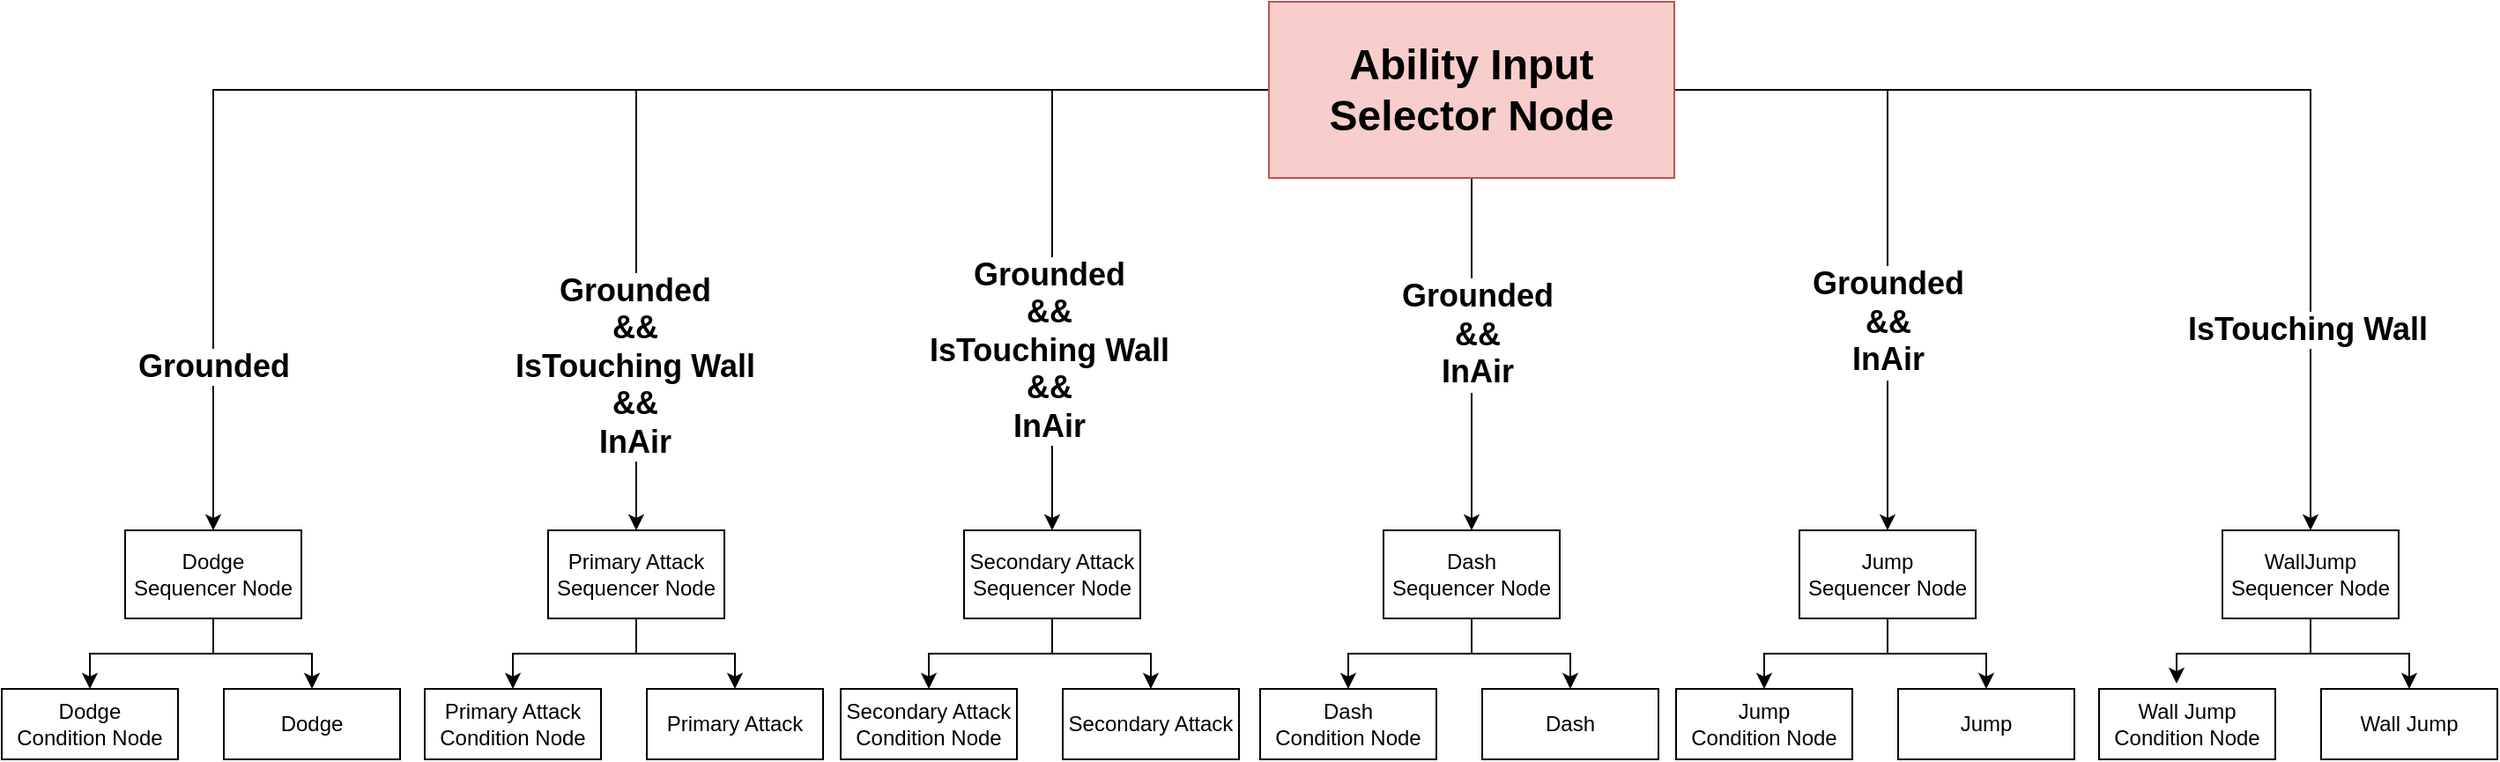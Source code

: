 <mxfile version="22.1.2" type="device">
  <diagram name="第 1 页" id="BaFM6djd5I_EMZOGuvNs">
    <mxGraphModel dx="2668" dy="765" grid="1" gridSize="10" guides="1" tooltips="1" connect="1" arrows="1" fold="1" page="1" pageScale="1" pageWidth="827" pageHeight="1169" math="0" shadow="0">
      <root>
        <mxCell id="0" />
        <mxCell id="1" parent="0" />
        <mxCell id="UWJKWEuTwi-6ReWFImr1-20" style="edgeStyle=orthogonalEdgeStyle;rounded=0;orthogonalLoop=1;jettySize=auto;html=1;" parent="1" edge="1">
          <mxGeometry relative="1" as="geometry">
            <mxPoint x="430" y="160" as="sourcePoint" />
          </mxGeometry>
        </mxCell>
        <mxCell id="UWJKWEuTwi-6ReWFImr1-21" style="edgeStyle=orthogonalEdgeStyle;rounded=0;orthogonalLoop=1;jettySize=auto;html=1;entryX=0.5;entryY=0;entryDx=0;entryDy=0;" parent="1" edge="1">
          <mxGeometry relative="1" as="geometry">
            <mxPoint x="370" y="240" as="sourcePoint" />
          </mxGeometry>
        </mxCell>
        <mxCell id="UWJKWEuTwi-6ReWFImr1-22" style="edgeStyle=orthogonalEdgeStyle;rounded=0;orthogonalLoop=1;jettySize=auto;html=1;entryX=0.5;entryY=0;entryDx=0;entryDy=0;" parent="1" edge="1">
          <mxGeometry relative="1" as="geometry">
            <mxPoint x="370" y="240" as="sourcePoint" />
          </mxGeometry>
        </mxCell>
        <mxCell id="UWJKWEuTwi-6ReWFImr1-23" style="edgeStyle=orthogonalEdgeStyle;rounded=0;orthogonalLoop=1;jettySize=auto;html=1;" parent="1" edge="1">
          <mxGeometry relative="1" as="geometry">
            <mxPoint x="430" y="270" as="sourcePoint" />
          </mxGeometry>
        </mxCell>
        <mxCell id="UWJKWEuTwi-6ReWFImr1-25" style="edgeStyle=orthogonalEdgeStyle;rounded=0;orthogonalLoop=1;jettySize=auto;html=1;entryX=0.5;entryY=0;entryDx=0;entryDy=0;" parent="1" edge="1">
          <mxGeometry relative="1" as="geometry">
            <mxPoint x="490" y="240" as="sourcePoint" />
          </mxGeometry>
        </mxCell>
        <mxCell id="UWJKWEuTwi-6ReWFImr1-29" style="edgeStyle=orthogonalEdgeStyle;rounded=0;orthogonalLoop=1;jettySize=auto;html=1;entryX=0.5;entryY=0;entryDx=0;entryDy=0;" parent="1" edge="1">
          <mxGeometry relative="1" as="geometry">
            <mxPoint x="110" y="380" as="sourcePoint" />
          </mxGeometry>
        </mxCell>
        <mxCell id="UWJKWEuTwi-6ReWFImr1-30" style="edgeStyle=orthogonalEdgeStyle;rounded=0;orthogonalLoop=1;jettySize=auto;html=1;entryX=0.5;entryY=0;entryDx=0;entryDy=0;" parent="1" edge="1">
          <mxGeometry relative="1" as="geometry">
            <mxPoint x="270" y="380" as="sourcePoint" />
          </mxGeometry>
        </mxCell>
        <mxCell id="UWJKWEuTwi-6ReWFImr1-31" style="edgeStyle=orthogonalEdgeStyle;rounded=0;orthogonalLoop=1;jettySize=auto;html=1;entryX=0.5;entryY=0;entryDx=0;entryDy=0;" parent="1" edge="1">
          <mxGeometry relative="1" as="geometry">
            <mxPoint x="430" y="380" as="sourcePoint" />
          </mxGeometry>
        </mxCell>
        <mxCell id="UWJKWEuTwi-6ReWFImr1-26" style="edgeStyle=orthogonalEdgeStyle;rounded=0;orthogonalLoop=1;jettySize=auto;html=1;entryX=0.5;entryY=0;entryDx=0;entryDy=0;" parent="1" edge="1">
          <mxGeometry relative="1" as="geometry">
            <mxPoint x="600" y="380" as="sourcePoint" />
          </mxGeometry>
        </mxCell>
        <mxCell id="UWJKWEuTwi-6ReWFImr1-27" style="edgeStyle=orthogonalEdgeStyle;rounded=0;orthogonalLoop=1;jettySize=auto;html=1;entryX=0.5;entryY=0;entryDx=0;entryDy=0;" parent="1" edge="1">
          <mxGeometry relative="1" as="geometry">
            <mxPoint x="600" y="480" as="sourcePoint" />
          </mxGeometry>
        </mxCell>
        <mxCell id="UWJKWEuTwi-6ReWFImr1-32" style="edgeStyle=orthogonalEdgeStyle;rounded=0;orthogonalLoop=1;jettySize=auto;html=1;entryX=0.5;entryY=0;entryDx=0;entryDy=0;" parent="1" edge="1">
          <mxGeometry relative="1" as="geometry">
            <mxPoint x="760" y="380" as="sourcePoint" />
          </mxGeometry>
        </mxCell>
        <mxCell id="UWJKWEuTwi-6ReWFImr1-24" style="edgeStyle=orthogonalEdgeStyle;rounded=0;orthogonalLoop=1;jettySize=auto;html=1;entryX=0.575;entryY=-0.017;entryDx=0;entryDy=0;entryPerimeter=0;" parent="1" edge="1">
          <mxGeometry relative="1" as="geometry">
            <mxPoint x="490" y="240" as="sourcePoint" />
          </mxGeometry>
        </mxCell>
        <mxCell id="UWJKWEuTwi-6ReWFImr1-28" style="edgeStyle=orthogonalEdgeStyle;rounded=0;orthogonalLoop=1;jettySize=auto;html=1;entryX=0.592;entryY=0.033;entryDx=0;entryDy=0;entryPerimeter=0;" parent="1" edge="1">
          <mxGeometry relative="1" as="geometry">
            <mxPoint x="600" y="480" as="sourcePoint" />
          </mxGeometry>
        </mxCell>
        <mxCell id="tqQuCS63X9t89re3u7tg-20" style="edgeStyle=orthogonalEdgeStyle;rounded=0;orthogonalLoop=1;jettySize=auto;html=1;entryX=0.5;entryY=0;entryDx=0;entryDy=0;" parent="1" source="tqQuCS63X9t89re3u7tg-1" target="tqQuCS63X9t89re3u7tg-3" edge="1">
          <mxGeometry relative="1" as="geometry" />
        </mxCell>
        <mxCell id="tqQuCS63X9t89re3u7tg-27" value="Grounded&lt;br style=&quot;font-size: 18px;&quot;&gt;&amp;amp;&amp;amp;&lt;br style=&quot;font-size: 18px;&quot;&gt;IsTouching Wall&lt;br style=&quot;font-size: 18px;&quot;&gt;&amp;amp;&amp;amp;&lt;br style=&quot;font-size: 18px;&quot;&gt;InAir" style="edgeLabel;html=1;align=center;verticalAlign=middle;resizable=0;points=[];fontStyle=1;fontSize=18;" parent="tqQuCS63X9t89re3u7tg-20" vertex="1" connectable="0">
          <mxGeometry x="0.695" y="-1" relative="1" as="geometry">
            <mxPoint as="offset" />
          </mxGeometry>
        </mxCell>
        <mxCell id="tqQuCS63X9t89re3u7tg-21" style="edgeStyle=orthogonalEdgeStyle;rounded=0;orthogonalLoop=1;jettySize=auto;html=1;entryX=0.5;entryY=0;entryDx=0;entryDy=0;" parent="1" source="tqQuCS63X9t89re3u7tg-1" target="tqQuCS63X9t89re3u7tg-6" edge="1">
          <mxGeometry relative="1" as="geometry" />
        </mxCell>
        <mxCell id="tqQuCS63X9t89re3u7tg-28" value="Grounded&lt;br style=&quot;border-color: var(--border-color); font-size: 18px;&quot;&gt;&lt;span style=&quot;font-size: 18px;&quot;&gt;&amp;amp;&amp;amp;&lt;/span&gt;&lt;br style=&quot;border-color: var(--border-color); font-size: 18px;&quot;&gt;&lt;span style=&quot;font-size: 18px;&quot;&gt;IsTouching Wall&lt;/span&gt;&lt;br style=&quot;border-color: var(--border-color); font-size: 18px;&quot;&gt;&lt;span style=&quot;font-size: 18px;&quot;&gt;&amp;amp;&amp;amp;&lt;/span&gt;&lt;br style=&quot;border-color: var(--border-color); font-size: 18px;&quot;&gt;&lt;span style=&quot;font-size: 18px;&quot;&gt;InAir&lt;/span&gt;" style="edgeLabel;html=1;align=center;verticalAlign=middle;resizable=0;points=[];fontSize=18;fontStyle=1" parent="tqQuCS63X9t89re3u7tg-21" vertex="1" connectable="0">
          <mxGeometry x="0.45" y="-2" relative="1" as="geometry">
            <mxPoint as="offset" />
          </mxGeometry>
        </mxCell>
        <mxCell id="tqQuCS63X9t89re3u7tg-22" style="edgeStyle=orthogonalEdgeStyle;rounded=0;orthogonalLoop=1;jettySize=auto;html=1;entryX=0.5;entryY=0;entryDx=0;entryDy=0;" parent="1" source="tqQuCS63X9t89re3u7tg-1" target="tqQuCS63X9t89re3u7tg-9" edge="1">
          <mxGeometry relative="1" as="geometry" />
        </mxCell>
        <mxCell id="tqQuCS63X9t89re3u7tg-29" value="Grounded&lt;br&gt;&amp;amp;&amp;amp;&lt;br&gt;InAir" style="edgeLabel;html=1;align=center;verticalAlign=middle;resizable=0;points=[];fontStyle=1;fontSize=18;" parent="tqQuCS63X9t89re3u7tg-22" vertex="1" connectable="0">
          <mxGeometry x="-0.11" y="3" relative="1" as="geometry">
            <mxPoint as="offset" />
          </mxGeometry>
        </mxCell>
        <mxCell id="tqQuCS63X9t89re3u7tg-23" style="edgeStyle=orthogonalEdgeStyle;rounded=0;orthogonalLoop=1;jettySize=auto;html=1;entryX=0.5;entryY=0;entryDx=0;entryDy=0;" parent="1" source="tqQuCS63X9t89re3u7tg-1" target="tqQuCS63X9t89re3u7tg-12" edge="1">
          <mxGeometry relative="1" as="geometry" />
        </mxCell>
        <mxCell id="tqQuCS63X9t89re3u7tg-30" value="Grounded&lt;br style=&quot;font-size: 18px;&quot;&gt;&amp;amp;&amp;amp;&lt;br style=&quot;font-size: 18px;&quot;&gt;InAir" style="edgeLabel;html=1;align=center;verticalAlign=middle;resizable=0;points=[];fontStyle=1;fontSize=18;" parent="tqQuCS63X9t89re3u7tg-23" vertex="1" connectable="0">
          <mxGeometry x="0.361" relative="1" as="geometry">
            <mxPoint as="offset" />
          </mxGeometry>
        </mxCell>
        <mxCell id="tqQuCS63X9t89re3u7tg-24" style="edgeStyle=orthogonalEdgeStyle;rounded=0;orthogonalLoop=1;jettySize=auto;html=1;entryX=0.5;entryY=0;entryDx=0;entryDy=0;" parent="1" source="tqQuCS63X9t89re3u7tg-1" target="tqQuCS63X9t89re3u7tg-15" edge="1">
          <mxGeometry relative="1" as="geometry" />
        </mxCell>
        <mxCell id="tqQuCS63X9t89re3u7tg-31" value="IsTouching Wall" style="edgeLabel;html=1;align=center;verticalAlign=middle;resizable=0;points=[];fontStyle=1;fontSize=18;" parent="tqQuCS63X9t89re3u7tg-24" vertex="1" connectable="0">
          <mxGeometry x="0.622" y="-2" relative="1" as="geometry">
            <mxPoint y="1" as="offset" />
          </mxGeometry>
        </mxCell>
        <mxCell id="tqQuCS63X9t89re3u7tg-25" style="edgeStyle=orthogonalEdgeStyle;rounded=0;orthogonalLoop=1;jettySize=auto;html=1;entryX=0.5;entryY=0;entryDx=0;entryDy=0;" parent="1" source="tqQuCS63X9t89re3u7tg-1" target="tqQuCS63X9t89re3u7tg-18" edge="1">
          <mxGeometry relative="1" as="geometry" />
        </mxCell>
        <mxCell id="tqQuCS63X9t89re3u7tg-26" value="Grounded" style="edgeLabel;html=1;align=center;verticalAlign=middle;resizable=0;points=[];fontStyle=1;fontSize=18;" parent="tqQuCS63X9t89re3u7tg-25" vertex="1" connectable="0">
          <mxGeometry x="0.781" relative="1" as="geometry">
            <mxPoint as="offset" />
          </mxGeometry>
        </mxCell>
        <mxCell id="tqQuCS63X9t89re3u7tg-1" value="Ability Input&lt;br style=&quot;font-size: 24px;&quot;&gt;Selector Node" style="rounded=0;whiteSpace=wrap;html=1;fillColor=#f8cecc;strokeColor=#b85450;fontSize=24;fontStyle=1" parent="1" vertex="1">
          <mxGeometry x="-831" y="160" width="230" height="100" as="geometry" />
        </mxCell>
        <mxCell id="tqQuCS63X9t89re3u7tg-2" value="Primary Attack" style="rounded=0;whiteSpace=wrap;html=1;" parent="1" vertex="1">
          <mxGeometry x="-1184" y="550" width="100" height="40" as="geometry" />
        </mxCell>
        <mxCell id="tqQuCS63X9t89re3u7tg-34" style="edgeStyle=orthogonalEdgeStyle;rounded=0;orthogonalLoop=1;jettySize=auto;html=1;entryX=0.5;entryY=0;entryDx=0;entryDy=0;" parent="1" source="tqQuCS63X9t89re3u7tg-3" target="tqQuCS63X9t89re3u7tg-4" edge="1">
          <mxGeometry relative="1" as="geometry" />
        </mxCell>
        <mxCell id="tqQuCS63X9t89re3u7tg-35" style="edgeStyle=orthogonalEdgeStyle;rounded=0;orthogonalLoop=1;jettySize=auto;html=1;entryX=0.5;entryY=0;entryDx=0;entryDy=0;" parent="1" source="tqQuCS63X9t89re3u7tg-3" target="tqQuCS63X9t89re3u7tg-2" edge="1">
          <mxGeometry relative="1" as="geometry" />
        </mxCell>
        <mxCell id="tqQuCS63X9t89re3u7tg-3" value="Primary Attack&lt;br&gt;Sequencer Node" style="rounded=0;whiteSpace=wrap;html=1;" parent="1" vertex="1">
          <mxGeometry x="-1240" y="460" width="100" height="50" as="geometry" />
        </mxCell>
        <mxCell id="tqQuCS63X9t89re3u7tg-4" value="Primary Attack&lt;br&gt;Condition Node" style="rounded=0;whiteSpace=wrap;html=1;" parent="1" vertex="1">
          <mxGeometry x="-1310" y="550" width="100" height="40" as="geometry" />
        </mxCell>
        <mxCell id="tqQuCS63X9t89re3u7tg-5" value="Secondary Attack" style="rounded=0;whiteSpace=wrap;html=1;" parent="1" vertex="1">
          <mxGeometry x="-948" y="550" width="100" height="40" as="geometry" />
        </mxCell>
        <mxCell id="tqQuCS63X9t89re3u7tg-36" style="edgeStyle=orthogonalEdgeStyle;rounded=0;orthogonalLoop=1;jettySize=auto;html=1;" parent="1" source="tqQuCS63X9t89re3u7tg-6" target="tqQuCS63X9t89re3u7tg-7" edge="1">
          <mxGeometry relative="1" as="geometry" />
        </mxCell>
        <mxCell id="tqQuCS63X9t89re3u7tg-37" style="edgeStyle=orthogonalEdgeStyle;rounded=0;orthogonalLoop=1;jettySize=auto;html=1;entryX=0.5;entryY=0;entryDx=0;entryDy=0;" parent="1" source="tqQuCS63X9t89re3u7tg-6" target="tqQuCS63X9t89re3u7tg-5" edge="1">
          <mxGeometry relative="1" as="geometry" />
        </mxCell>
        <mxCell id="tqQuCS63X9t89re3u7tg-6" value="Secondary Attack&lt;br&gt;Sequencer Node" style="rounded=0;whiteSpace=wrap;html=1;" parent="1" vertex="1">
          <mxGeometry x="-1004" y="460" width="100" height="50" as="geometry" />
        </mxCell>
        <mxCell id="tqQuCS63X9t89re3u7tg-7" value="Secondary Attack&lt;br&gt;Condition Node" style="rounded=0;whiteSpace=wrap;html=1;" parent="1" vertex="1">
          <mxGeometry x="-1074" y="550" width="100" height="40" as="geometry" />
        </mxCell>
        <mxCell id="tqQuCS63X9t89re3u7tg-8" value="Dash" style="rounded=0;whiteSpace=wrap;html=1;" parent="1" vertex="1">
          <mxGeometry x="-710" y="550" width="100" height="40" as="geometry" />
        </mxCell>
        <mxCell id="tqQuCS63X9t89re3u7tg-38" style="edgeStyle=orthogonalEdgeStyle;rounded=0;orthogonalLoop=1;jettySize=auto;html=1;entryX=0.5;entryY=0;entryDx=0;entryDy=0;" parent="1" source="tqQuCS63X9t89re3u7tg-9" target="tqQuCS63X9t89re3u7tg-10" edge="1">
          <mxGeometry relative="1" as="geometry" />
        </mxCell>
        <mxCell id="tqQuCS63X9t89re3u7tg-39" style="edgeStyle=orthogonalEdgeStyle;rounded=0;orthogonalLoop=1;jettySize=auto;html=1;entryX=0.5;entryY=0;entryDx=0;entryDy=0;" parent="1" source="tqQuCS63X9t89re3u7tg-9" target="tqQuCS63X9t89re3u7tg-8" edge="1">
          <mxGeometry relative="1" as="geometry" />
        </mxCell>
        <mxCell id="tqQuCS63X9t89re3u7tg-9" value="Dash&lt;br&gt;Sequencer Node" style="rounded=0;whiteSpace=wrap;html=1;" parent="1" vertex="1">
          <mxGeometry x="-766" y="460" width="100" height="50" as="geometry" />
        </mxCell>
        <mxCell id="tqQuCS63X9t89re3u7tg-10" value="Dash&lt;br&gt;Condition Node" style="rounded=0;whiteSpace=wrap;html=1;" parent="1" vertex="1">
          <mxGeometry x="-836" y="550" width="100" height="40" as="geometry" />
        </mxCell>
        <mxCell id="tqQuCS63X9t89re3u7tg-11" value="Jump" style="rounded=0;whiteSpace=wrap;html=1;" parent="1" vertex="1">
          <mxGeometry x="-474" y="550" width="100" height="40" as="geometry" />
        </mxCell>
        <mxCell id="tqQuCS63X9t89re3u7tg-40" style="edgeStyle=orthogonalEdgeStyle;rounded=0;orthogonalLoop=1;jettySize=auto;html=1;entryX=0.5;entryY=0;entryDx=0;entryDy=0;" parent="1" source="tqQuCS63X9t89re3u7tg-12" target="tqQuCS63X9t89re3u7tg-13" edge="1">
          <mxGeometry relative="1" as="geometry" />
        </mxCell>
        <mxCell id="tqQuCS63X9t89re3u7tg-41" style="edgeStyle=orthogonalEdgeStyle;rounded=0;orthogonalLoop=1;jettySize=auto;html=1;entryX=0.5;entryY=0;entryDx=0;entryDy=0;" parent="1" source="tqQuCS63X9t89re3u7tg-12" target="tqQuCS63X9t89re3u7tg-11" edge="1">
          <mxGeometry relative="1" as="geometry" />
        </mxCell>
        <mxCell id="tqQuCS63X9t89re3u7tg-12" value="Jump&lt;br&gt;Sequencer Node" style="rounded=0;whiteSpace=wrap;html=1;" parent="1" vertex="1">
          <mxGeometry x="-530" y="460" width="100" height="50" as="geometry" />
        </mxCell>
        <mxCell id="tqQuCS63X9t89re3u7tg-13" value="Jump&lt;br&gt;Condition Node" style="rounded=0;whiteSpace=wrap;html=1;" parent="1" vertex="1">
          <mxGeometry x="-600" y="550" width="100" height="40" as="geometry" />
        </mxCell>
        <mxCell id="tqQuCS63X9t89re3u7tg-14" value="Wall Jump" style="rounded=0;whiteSpace=wrap;html=1;" parent="1" vertex="1">
          <mxGeometry x="-234" y="550" width="100" height="40" as="geometry" />
        </mxCell>
        <mxCell id="tqQuCS63X9t89re3u7tg-43" style="edgeStyle=orthogonalEdgeStyle;rounded=0;orthogonalLoop=1;jettySize=auto;html=1;entryX=0.5;entryY=0;entryDx=0;entryDy=0;" parent="1" source="tqQuCS63X9t89re3u7tg-15" target="tqQuCS63X9t89re3u7tg-14" edge="1">
          <mxGeometry relative="1" as="geometry" />
        </mxCell>
        <mxCell id="tqQuCS63X9t89re3u7tg-15" value="WallJump&lt;br&gt;Sequencer Node" style="rounded=0;whiteSpace=wrap;html=1;" parent="1" vertex="1">
          <mxGeometry x="-290" y="460" width="100" height="50" as="geometry" />
        </mxCell>
        <mxCell id="tqQuCS63X9t89re3u7tg-16" value="Wall Jump&lt;br&gt;Condition Node" style="rounded=0;whiteSpace=wrap;html=1;" parent="1" vertex="1">
          <mxGeometry x="-360" y="550" width="100" height="40" as="geometry" />
        </mxCell>
        <mxCell id="tqQuCS63X9t89re3u7tg-17" value="Dodge" style="rounded=0;whiteSpace=wrap;html=1;" parent="1" vertex="1">
          <mxGeometry x="-1424" y="550" width="100" height="40" as="geometry" />
        </mxCell>
        <mxCell id="tqQuCS63X9t89re3u7tg-32" style="edgeStyle=orthogonalEdgeStyle;rounded=0;orthogonalLoop=1;jettySize=auto;html=1;entryX=0.5;entryY=0;entryDx=0;entryDy=0;" parent="1" source="tqQuCS63X9t89re3u7tg-18" target="tqQuCS63X9t89re3u7tg-19" edge="1">
          <mxGeometry relative="1" as="geometry" />
        </mxCell>
        <mxCell id="tqQuCS63X9t89re3u7tg-33" style="edgeStyle=orthogonalEdgeStyle;rounded=0;orthogonalLoop=1;jettySize=auto;html=1;entryX=0.5;entryY=0;entryDx=0;entryDy=0;" parent="1" source="tqQuCS63X9t89re3u7tg-18" target="tqQuCS63X9t89re3u7tg-17" edge="1">
          <mxGeometry relative="1" as="geometry" />
        </mxCell>
        <mxCell id="tqQuCS63X9t89re3u7tg-18" value="Dodge&lt;br&gt;Sequencer Node" style="rounded=0;whiteSpace=wrap;html=1;" parent="1" vertex="1">
          <mxGeometry x="-1480" y="460" width="100" height="50" as="geometry" />
        </mxCell>
        <mxCell id="tqQuCS63X9t89re3u7tg-19" value="Dodge&lt;br&gt;Condition Node" style="rounded=0;whiteSpace=wrap;html=1;" parent="1" vertex="1">
          <mxGeometry x="-1550" y="550" width="100" height="40" as="geometry" />
        </mxCell>
        <mxCell id="tqQuCS63X9t89re3u7tg-42" style="edgeStyle=orthogonalEdgeStyle;rounded=0;orthogonalLoop=1;jettySize=auto;html=1;entryX=0.44;entryY=-0.075;entryDx=0;entryDy=0;entryPerimeter=0;" parent="1" source="tqQuCS63X9t89re3u7tg-15" target="tqQuCS63X9t89re3u7tg-16" edge="1">
          <mxGeometry relative="1" as="geometry" />
        </mxCell>
      </root>
    </mxGraphModel>
  </diagram>
</mxfile>
